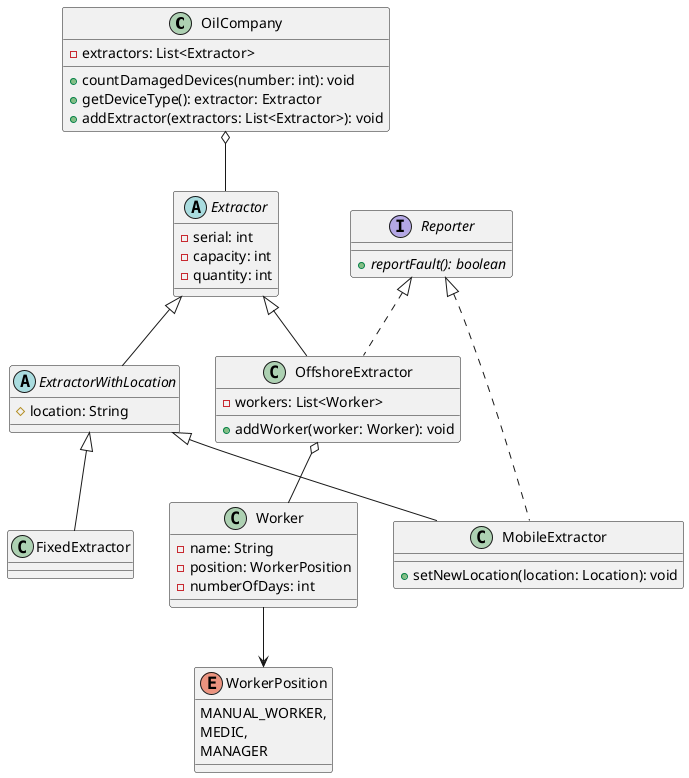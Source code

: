 @startuml
'https://plantuml.com/class-diagram

class OilCompany {
-extractors: List<Extractor>
+countDamagedDevices(number: int): void
+getDeviceType(): extractor: Extractor
+addExtractor(extractors: List<Extractor>): void
}



abstract class Extractor {
-serial: int
-capacity: int
-quantity: int
}

abstract class ExtractorWithLocation extends Extractor{
#location: String
}


class FixedExtractor extends ExtractorWithLocation {
}

class MobileExtractor extends ExtractorWithLocation implements Reporter {
+setNewLocation(location: Location): void
}

class OffshoreExtractor extends Extractor implements Reporter{
-workers: List<Worker>
+addWorker(worker: Worker): void
}

class Worker {
-name: String
-position: WorkerPosition
-numberOfDays: int
}

enum WorkerPosition {
MANUAL_WORKER,
MEDIC,
MANAGER
}

interface Reporter {
+{abstract}reportFault(): boolean
}


Worker --> WorkerPosition
OffshoreExtractor o-- Worker
OilCompany o-- Extractor

@enduml